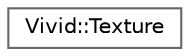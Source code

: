 digraph "Graphical Class Hierarchy"
{
 // LATEX_PDF_SIZE
  bgcolor="transparent";
  edge [fontname=Helvetica,fontsize=10,labelfontname=Helvetica,labelfontsize=10];
  node [fontname=Helvetica,fontsize=10,shape=box,height=0.2,width=0.4];
  rankdir="LR";
  Node0 [label="Vivid::Texture",height=0.2,width=0.4,color="grey40", fillcolor="white", style="filled",URL="$class_vivid_1_1_texture.html",tooltip=" "];
}
